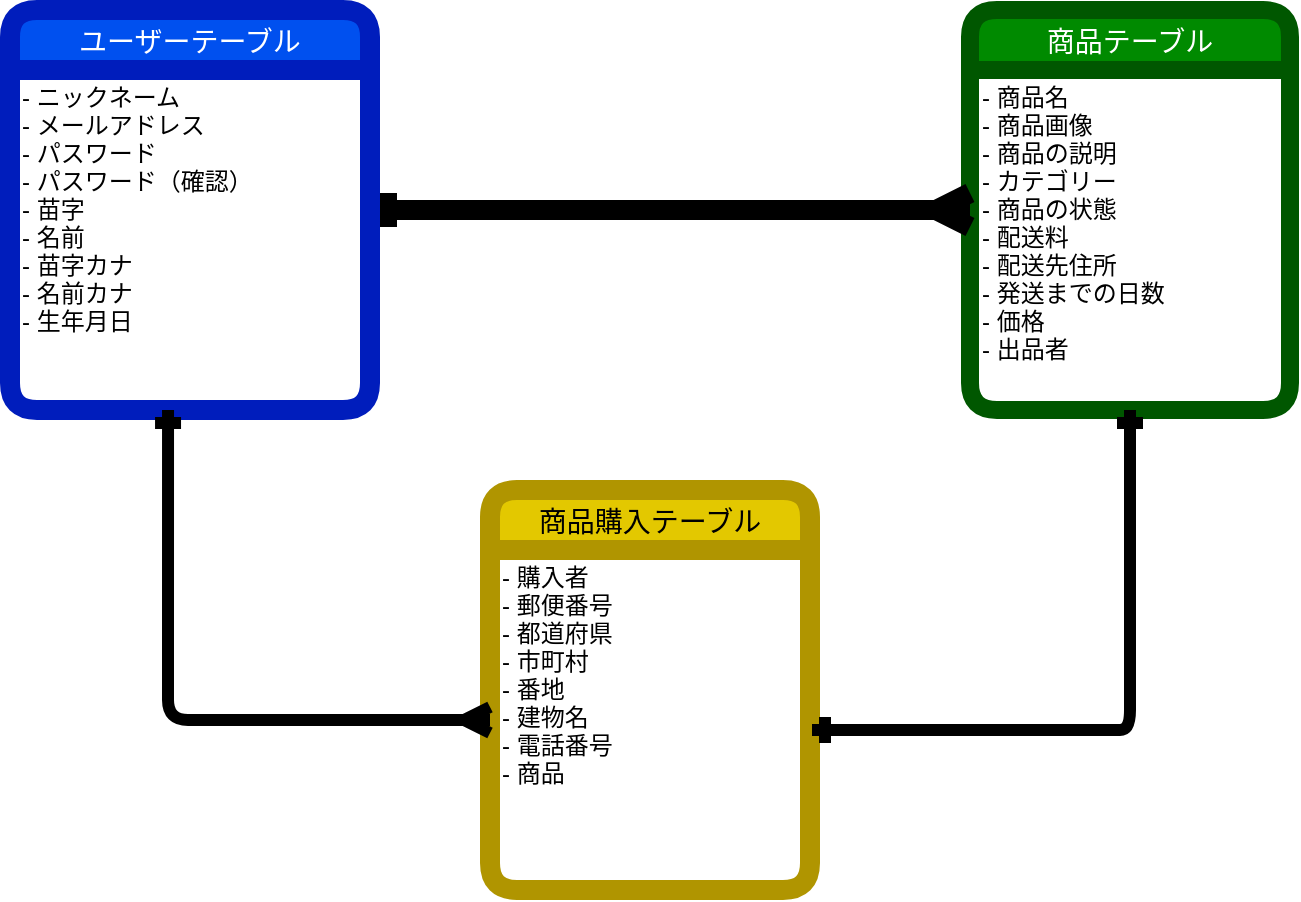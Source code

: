 <mxfile>
    <diagram id="3Tk4lVr1YcTuP7KzJu_B" name="ページ1">
        <mxGraphModel dx="968" dy="852" grid="1" gridSize="10" guides="1" tooltips="1" connect="1" arrows="1" fold="1" page="1" pageScale="1" pageWidth="827" pageHeight="1169" math="0" shadow="0">
            <root>
                <mxCell id="0"/>
                <mxCell id="1" parent="0"/>
                <mxCell id="8" value="商品テーブル" style="swimlane;childLayout=stackLayout;horizontal=1;startSize=30;horizontalStack=0;rounded=1;fontSize=14;fontStyle=0;strokeWidth=9;resizeParent=0;resizeLast=1;shadow=0;dashed=0;align=center;fillColor=#008a00;strokeColor=#005700;fontColor=#ffffff;" vertex="1" parent="1">
                    <mxGeometry x="520" y="40" width="160" height="200" as="geometry"/>
                </mxCell>
                <mxCell id="9" value="- 商品名&#10;- 商品画像&#10;- 商品の説明&#10;- カテゴリー&#10;- 商品の状態&#10;- 配送料&#10;- 配送先住所&#10;- 発送までの日数&#10;- 価格&#10;- 出品者" style="align=left;strokeColor=none;fillColor=none;spacingLeft=4;fontSize=12;verticalAlign=top;resizable=0;rotatable=0;part=1;" vertex="1" parent="8">
                    <mxGeometry y="30" width="160" height="170" as="geometry"/>
                </mxCell>
                <mxCell id="21" style="edgeStyle=none;html=1;entryX=0;entryY=0.393;entryDx=0;entryDy=0;entryPerimeter=0;strokeWidth=4;strokeColor=none;startArrow=ERmandOne;startFill=0;" edge="1" parent="1" source="12" target="9">
                    <mxGeometry relative="1" as="geometry"/>
                </mxCell>
                <mxCell id="28" style="edgeStyle=orthogonalEdgeStyle;rounded=0;jumpSize=6;html=1;startArrow=ERone;startFill=0;endArrow=ERmany;endFill=0;endSize=6;targetPerimeterSpacing=0;strokeWidth=10;" edge="1" parent="1" source="12">
                    <mxGeometry relative="1" as="geometry">
                        <mxPoint x="520" y="140" as="targetPoint"/>
                    </mxGeometry>
                </mxCell>
                <mxCell id="12" value="ユーザーテーブル" style="swimlane;childLayout=stackLayout;horizontal=1;startSize=30;horizontalStack=0;rounded=1;fontSize=14;fontStyle=0;strokeWidth=10;resizeParent=0;resizeLast=1;shadow=0;dashed=0;align=center;fillColor=#0050ef;strokeColor=#001DBC;fontColor=#ffffff;" vertex="1" parent="1">
                    <mxGeometry x="40" y="40" width="180" height="200" as="geometry">
                        <mxRectangle x="30" y="20" width="140" height="30" as="alternateBounds"/>
                    </mxGeometry>
                </mxCell>
                <mxCell id="13" value="- ニックネーム&#10;- メールアドレス&#10;- パスワード&#10;- パスワード（確認）&#10;- 苗字&#10;- 名前&#10;- 苗字カナ&#10;- 名前カナ&#10;- 生年月日" style="align=left;strokeColor=none;fillColor=none;spacingLeft=4;fontSize=12;verticalAlign=top;resizable=0;rotatable=0;part=1;" vertex="1" parent="12">
                    <mxGeometry y="30" width="180" height="170" as="geometry"/>
                </mxCell>
                <mxCell id="17" value="商品購入テーブル" style="swimlane;childLayout=stackLayout;horizontal=1;startSize=30;horizontalStack=0;rounded=1;fontSize=14;fontStyle=0;strokeWidth=10;resizeParent=0;resizeLast=1;shadow=0;dashed=0;align=center;fillColor=#e3c800;strokeColor=#B09500;fontColor=#000000;" vertex="1" parent="1">
                    <mxGeometry x="280" y="280" width="160" height="200" as="geometry"/>
                </mxCell>
                <mxCell id="18" value="- 購入者&#10;- 郵便番号&#10;- 都道府県&#10;- 市町村&#10;- 番地&#10;- 建物名&#10;- 電話番号&#10;- 商品" style="align=left;strokeColor=none;fillColor=none;spacingLeft=4;fontSize=12;verticalAlign=top;resizable=0;rotatable=0;part=1;" vertex="1" parent="17">
                    <mxGeometry y="30" width="160" height="170" as="geometry"/>
                </mxCell>
                <mxCell id="25" style="edgeStyle=orthogonalEdgeStyle;rounded=1;jumpSize=6;html=1;exitX=0.439;exitY=1;exitDx=0;exitDy=0;startArrow=ERone;startFill=0;endArrow=ERmany;endFill=0;endSize=6;targetPerimeterSpacing=0;strokeWidth=6;entryX=0;entryY=0.5;entryDx=0;entryDy=0;exitPerimeter=0;" edge="1" parent="1" source="13" target="18">
                    <mxGeometry relative="1" as="geometry">
                        <mxPoint x="120" y="360" as="targetPoint"/>
                    </mxGeometry>
                </mxCell>
                <mxCell id="26" style="edgeStyle=orthogonalEdgeStyle;rounded=1;jumpSize=6;html=1;exitX=0.5;exitY=1;exitDx=0;exitDy=0;startArrow=ERone;startFill=0;endArrow=ERone;endFill=0;endSize=6;targetPerimeterSpacing=0;strokeWidth=6;" edge="1" parent="1" source="9">
                    <mxGeometry relative="1" as="geometry">
                        <mxPoint x="441" y="400" as="targetPoint"/>
                        <Array as="points">
                            <mxPoint x="590" y="400"/>
                            <mxPoint x="441" y="400"/>
                        </Array>
                    </mxGeometry>
                </mxCell>
            </root>
        </mxGraphModel>
    </diagram>
</mxfile>